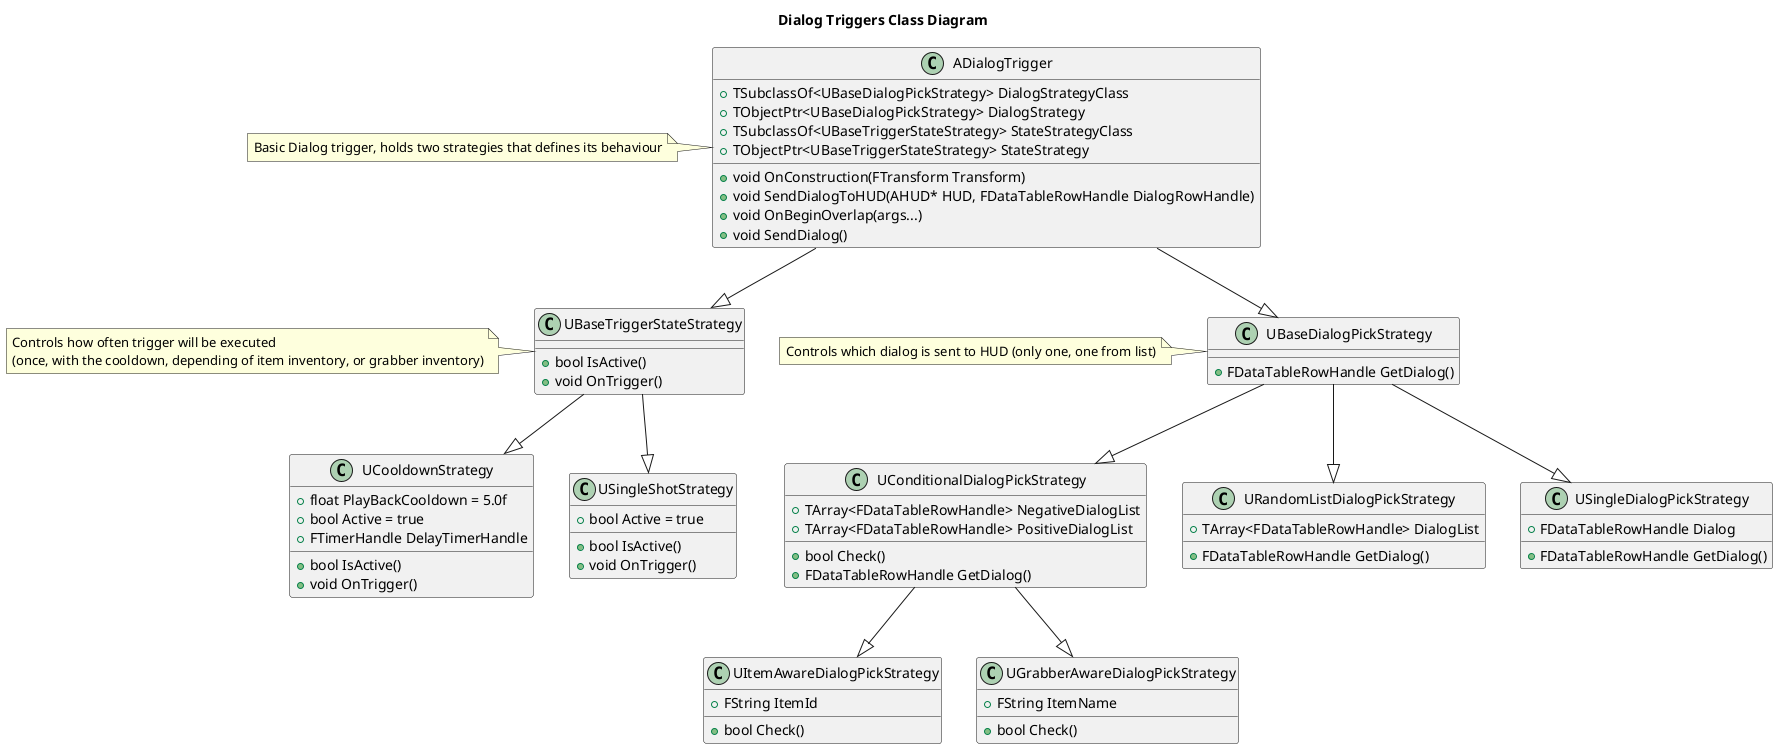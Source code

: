 ﻿@startuml

title Dialog Triggers Class Diagram

class ADialogTrigger {
  +void OnConstruction(FTransform Transform)
  +void SendDialogToHUD(AHUD* HUD, FDataTableRowHandle DialogRowHandle)
  +void OnBeginOverlap(args...)
  +void SendDialog()
  +TSubclassOf<UBaseDialogPickStrategy> DialogStrategyClass
  +TObjectPtr<UBaseDialogPickStrategy> DialogStrategy
  +TSubclassOf<UBaseTriggerStateStrategy> StateStrategyClass
  +TObjectPtr<UBaseTriggerStateStrategy> StateStrategy
}

class UBaseTriggerStateStrategy {
  +bool IsActive()
  +void OnTrigger()
}

class UBaseDialogPickStrategy {
  +FDataTableRowHandle GetDialog()
}

class UConditionalDialogPickStrategy {
  +bool Check()
  +FDataTableRowHandle GetDialog()
  +TArray<FDataTableRowHandle> NegativeDialogList
  +TArray<FDataTableRowHandle> PositiveDialogList
}

class UItemAwareDialogPickStrategy {
  +bool Check()
  +FString ItemId
}

class UGrabberAwareDialogPickStrategy {
  +bool Check()
  +FString ItemName
}

class URandomListDialogPickStrategy {
  +FDataTableRowHandle GetDialog()
  +TArray<FDataTableRowHandle> DialogList
}

class USingleDialogPickStrategy {
  +FDataTableRowHandle GetDialog()
  +FDataTableRowHandle Dialog
}

class UCooldownStrategy {
  +bool IsActive()
  +void OnTrigger()
  +float PlayBackCooldown = 5.0f
  +bool Active = true
  +FTimerHandle DelayTimerHandle
}

class USingleShotStrategy {
  +bool IsActive()
  +void OnTrigger()
  +bool Active = true
}

ADialogTrigger --|> UBaseTriggerStateStrategy
ADialogTrigger --|> UBaseDialogPickStrategy

UBaseTriggerStateStrategy --|> UCooldownStrategy
UBaseTriggerStateStrategy --|> USingleShotStrategy

UBaseDialogPickStrategy --|> USingleDialogPickStrategy
UBaseDialogPickStrategy --|> URandomListDialogPickStrategy

UBaseDialogPickStrategy --|> UConditionalDialogPickStrategy

UConditionalDialogPickStrategy --|> UItemAwareDialogPickStrategy
UConditionalDialogPickStrategy --|> UGrabberAwareDialogPickStrategy

note left of ADialogTrigger
Basic Dialog trigger, holds two strategies that defines its behaviour
end note

note left of UBaseTriggerStateStrategy
Controls how often trigger will be executed 
(once, with the cooldown, depending of item inventory, or grabber inventory)
end note

note left of UBaseDialogPickStrategy
Controls which dialog is sent to HUD (only one, one from list)
end note

@enduml